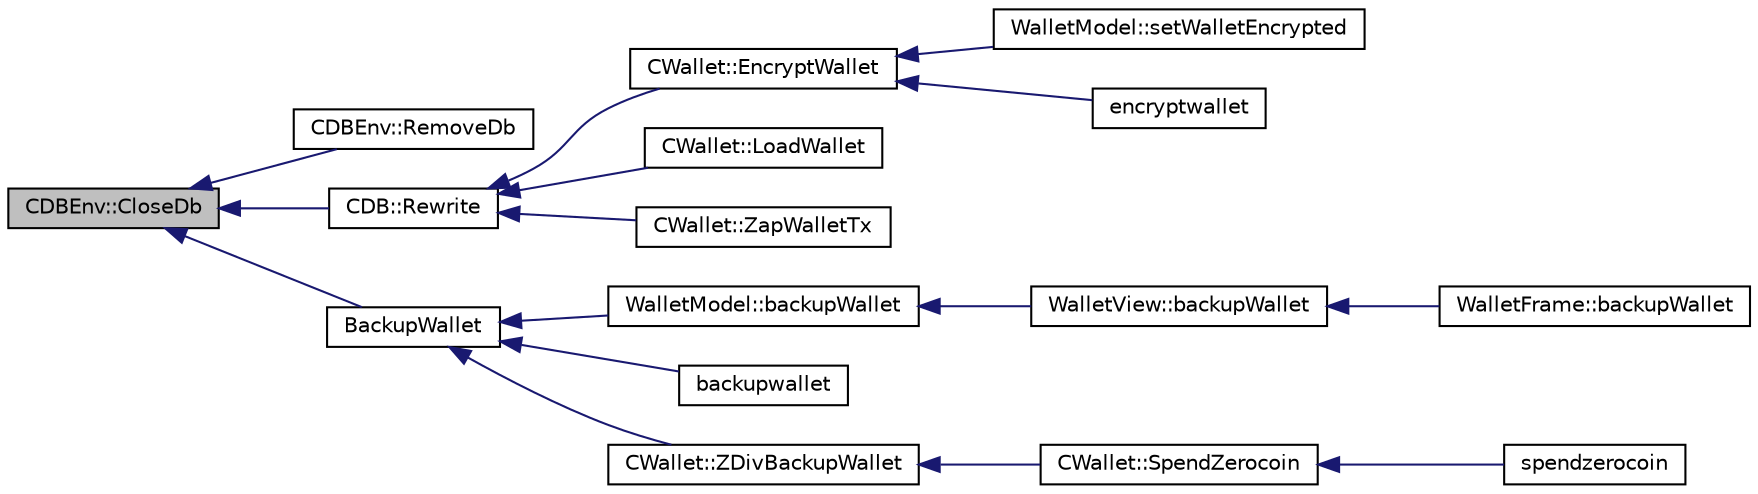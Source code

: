digraph "CDBEnv::CloseDb"
{
  edge [fontname="Helvetica",fontsize="10",labelfontname="Helvetica",labelfontsize="10"];
  node [fontname="Helvetica",fontsize="10",shape=record];
  rankdir="LR";
  Node25 [label="CDBEnv::CloseDb",height=0.2,width=0.4,color="black", fillcolor="grey75", style="filled", fontcolor="black"];
  Node25 -> Node26 [dir="back",color="midnightblue",fontsize="10",style="solid",fontname="Helvetica"];
  Node26 [label="CDBEnv::RemoveDb",height=0.2,width=0.4,color="black", fillcolor="white", style="filled",URL="$class_c_d_b_env.html#a1a53f94daf3096e047d7b041e6a885d6"];
  Node25 -> Node27 [dir="back",color="midnightblue",fontsize="10",style="solid",fontname="Helvetica"];
  Node27 [label="CDB::Rewrite",height=0.2,width=0.4,color="black", fillcolor="white", style="filled",URL="$class_c_d_b.html#acfb8a373edb9c4cfab780fb7578b277e"];
  Node27 -> Node28 [dir="back",color="midnightblue",fontsize="10",style="solid",fontname="Helvetica"];
  Node28 [label="CWallet::EncryptWallet",height=0.2,width=0.4,color="black", fillcolor="white", style="filled",URL="$group__map_wallet.html#gab34fe5bf771619dcbe22a65f013e5469"];
  Node28 -> Node29 [dir="back",color="midnightblue",fontsize="10",style="solid",fontname="Helvetica"];
  Node29 [label="WalletModel::setWalletEncrypted",height=0.2,width=0.4,color="black", fillcolor="white", style="filled",URL="$class_wallet_model.html#a444340830badcd48e3a4dd6b03d9c4d7"];
  Node28 -> Node30 [dir="back",color="midnightblue",fontsize="10",style="solid",fontname="Helvetica"];
  Node30 [label="encryptwallet",height=0.2,width=0.4,color="black", fillcolor="white", style="filled",URL="$rpcwallet_8cpp.html#a5fb49bac2748015a256c63e9f8ccc539"];
  Node27 -> Node31 [dir="back",color="midnightblue",fontsize="10",style="solid",fontname="Helvetica"];
  Node31 [label="CWallet::LoadWallet",height=0.2,width=0.4,color="black", fillcolor="white", style="filled",URL="$group___actions.html#ga5d7b244b8ed0cbe24233ee0b6ca3cae0"];
  Node27 -> Node32 [dir="back",color="midnightblue",fontsize="10",style="solid",fontname="Helvetica"];
  Node32 [label="CWallet::ZapWalletTx",height=0.2,width=0.4,color="black", fillcolor="white", style="filled",URL="$group___actions.html#ga71d4b810d6fce19efd455ded3e450a1b"];
  Node25 -> Node33 [dir="back",color="midnightblue",fontsize="10",style="solid",fontname="Helvetica"];
  Node33 [label="BackupWallet",height=0.2,width=0.4,color="black", fillcolor="white", style="filled",URL="$walletdb_8cpp.html#a273c3692765c732c5f724cec93e6b62f"];
  Node33 -> Node34 [dir="back",color="midnightblue",fontsize="10",style="solid",fontname="Helvetica"];
  Node34 [label="WalletModel::backupWallet",height=0.2,width=0.4,color="black", fillcolor="white", style="filled",URL="$class_wallet_model.html#aa316c19ef41f26ea89f194ab253d3206"];
  Node34 -> Node35 [dir="back",color="midnightblue",fontsize="10",style="solid",fontname="Helvetica"];
  Node35 [label="WalletView::backupWallet",height=0.2,width=0.4,color="black", fillcolor="white", style="filled",URL="$class_wallet_view.html#a9800d793b552076b4207276d9e08c8b6",tooltip="Backup the wallet. "];
  Node35 -> Node36 [dir="back",color="midnightblue",fontsize="10",style="solid",fontname="Helvetica"];
  Node36 [label="WalletFrame::backupWallet",height=0.2,width=0.4,color="black", fillcolor="white", style="filled",URL="$class_wallet_frame.html#a76aa3543635fedea052661a4cd44b81d",tooltip="Backup the wallet. "];
  Node33 -> Node37 [dir="back",color="midnightblue",fontsize="10",style="solid",fontname="Helvetica"];
  Node37 [label="backupwallet",height=0.2,width=0.4,color="black", fillcolor="white", style="filled",URL="$rpcwallet_8cpp.html#a7813bcc93d80c6c4ad0ae846f80cff3e"];
  Node33 -> Node38 [dir="back",color="midnightblue",fontsize="10",style="solid",fontname="Helvetica"];
  Node38 [label="CWallet::ZDivBackupWallet",height=0.2,width=0.4,color="black", fillcolor="white", style="filled",URL="$class_c_wallet.html#a8b8b981ee5504b1b8bf16ca4cb53ee4e"];
  Node38 -> Node39 [dir="back",color="midnightblue",fontsize="10",style="solid",fontname="Helvetica"];
  Node39 [label="CWallet::SpendZerocoin",height=0.2,width=0.4,color="black", fillcolor="white", style="filled",URL="$class_c_wallet.html#aedd0ae4e683ee642272e170b7afd33fe"];
  Node39 -> Node40 [dir="back",color="midnightblue",fontsize="10",style="solid",fontname="Helvetica"];
  Node40 [label="spendzerocoin",height=0.2,width=0.4,color="black", fillcolor="white", style="filled",URL="$rpcwallet_8cpp.html#adea64c692ec279a1a3a2c9143f264955"];
}
